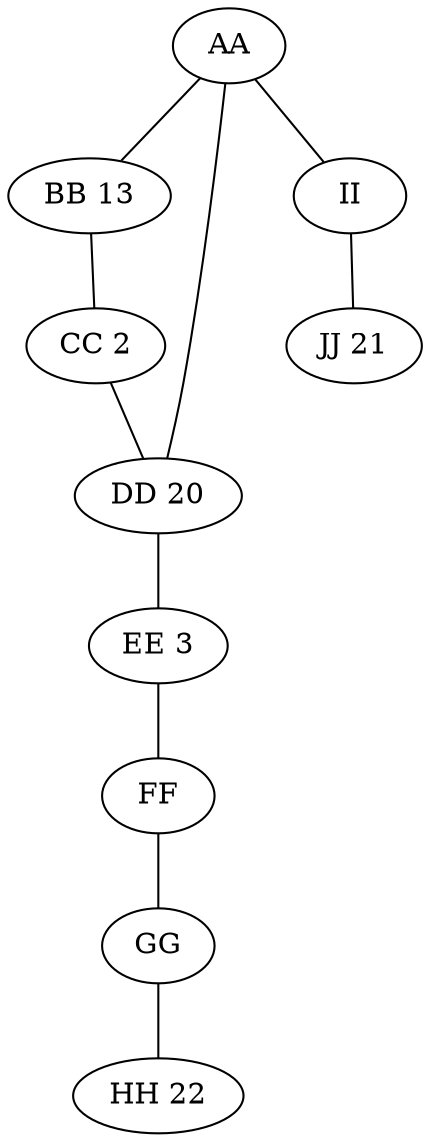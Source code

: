 graph G {
AA
BB [label="BB 13"]
CC [label="CC 2"]
DD [label="DD 20"]
EE [label="EE 3"]
FF
GG
HH [label="HH 22"]
II
JJ [label="JJ 21"]
AA -- DD
AA -- II
AA -- BB

BB -- CC


CC -- DD




DD -- EE

EE -- FF



FF -- GG


GG -- HH




II -- JJ


}
